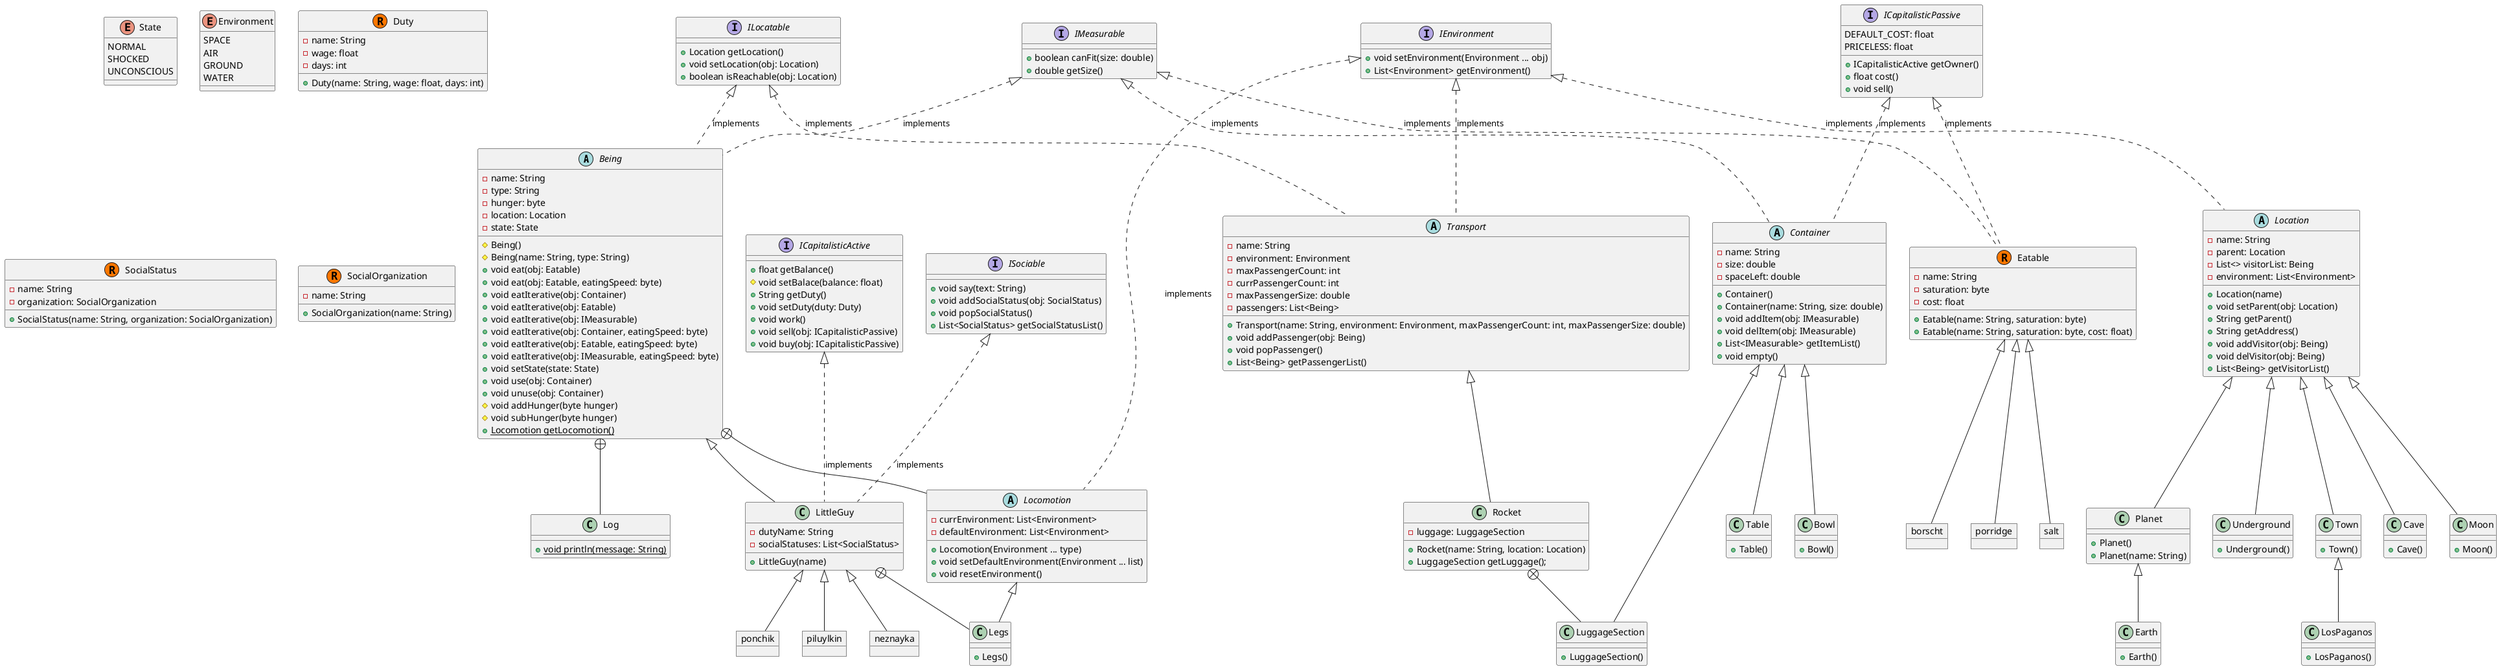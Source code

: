 @startuml name
Being <|-- LittleGuy
ICapitalisticActive <|.. LittleGuy : implements
ISociable <|.. LittleGuy : implements

Being +-- Log
Being +-- Locomotion

object ponchik
object piluylkin
object neznayka

LittleGuy <|-- ponchik
LittleGuy <|-- piluylkin
LittleGuy <|-- neznayka

LittleGuy +-- Legs
Locomotion <|-- Legs

object borscht
object porridge
object salt
Eatable <|-- borscht
Eatable <|-- porridge
Eatable <|-- salt

ICapitalisticPassive <|.. Container : implements
ICapitalisticPassive <|.. Eatable : implements

IMeasurable <|.. Eatable : implements
IMeasurable <|.. Container : implements
IMeasurable <|.. Being : implements

Container <|-- Bowl
Container <|-- Table

Transport <|-- Rocket

Rocket +-- LuggageSection
Container <|-- LuggageSection

ILocatable <|.. Transport : implements
ILocatable <|.. Being : implements

IEnvironment <|.. Transport : implements
IEnvironment <|.. Location : implements
IEnvironment <|.. Locomotion : implements

Location <|-- Moon
Location <|-- Planet
Planet <|-- Earth
Location <|-- Underground
Location <|-- Town
Town <|-- LosPaganos
Location <|-- Cave

static class Log { 
   {static} +void println(message: String)
}

class LittleGuy {
   -dutyName: String
   -socialStatuses: List<SocialStatus>
   +LittleGuy(name)
}

enum State {
   NORMAL
   SHOCKED
   UNCONSCIOUS
}

enum Environment {
   SPACE
   AIR
   GROUND
   WATER
}

interface ICapitalisticPassive {
   DEFAULT_COST: float
   PRICELESS: float
   +ICapitalisticActive getOwner()
   +float cost()
   +void sell()
}

interface ICapitalisticActive {
   +float getBalance()
   #void setBalace(balance: float)
   +String getDuty()
   +void setDuty(duty: Duty)
   +void work()
   +void sell(obj: ICapitalisticPassive)
   +void buy(obj: ICapitalisticPassive)
}

interface ISociable {
   +void say(text: String)
   +void addSocialStatus(obj: SocialStatus)
   +void popSocialStatus()
   +List<SocialStatus> getSocialStatusList()
}

abstract class Being {
   -name: String
   -type: String
   -hunger: byte
   -location: Location
   -state: State
   #Being()
   #Being(name: String, type: String)
   +void eat(obj: Eatable)
   +void eat(obj: Eatable, eatingSpeed: byte)
   +void eatIterative(obj: Container)
   +void eatIterative(obj: Eatable)
   +void eatIterative(obj: IMeasurable)
   +void eatIterative(obj: Container, eatingSpeed: byte)
   +void eatIterative(obj: Eatable, eatingSpeed: byte)
   +void eatIterative(obj: IMeasurable, eatingSpeed: byte)
   +void setState(state: State)
   +void use(obj: Container)
   +void unuse(obj: Container)
   #void addHunger(byte hunger)
   #void subHunger(byte hunger)
   {static} +Locomotion getLocomotion()
   ' to do something
}

abstract class Locomotion {
   -currEnvironment: List<Environment>
   -defaultEnvironment: List<Environment>
   +Locomotion(Environment ... type)
   +void setDefaultEnvironment(Environment ... list)
   +void resetEnvironment()
}

class Eatable << (R,#FF7700) >> {
   -name: String
   -saturation: byte
   -cost: float
   +Eatable(name: String, saturation: byte)
   +Eatable(name: String, saturation: byte, cost: float)
}

class Duty << (R,#FF7700) >> {
   -name: String
   -wage: float
   -days: int
   +Duty(name: String, wage: float, days: int)
}

class SocialStatus << (R,#FF7700) >> {
   -name: String
   -organization: SocialOrganization
   +SocialStatus(name: String, organization: SocialOrganization)
}

class SocialOrganization << (R,#FF7700) >> {
   -name: String
   +SocialOrganization(name: String)
}

abstract class Transport {
   -name: String
   -environment: Environment
   -maxPassengerCount: int
   -currPassengerCount: int
   -maxPassengerSize: double
   -passengers: List<Being>
   +Transport(name: String, environment: Environment, maxPassengerCount: int, maxPassengerSize: double)
   +void addPassenger(obj: Being)
   +void popPassenger()
   +List<Being> getPassengerList()
}

abstract class Container {
   -name: String
   -size: double
   -spaceLeft: double
   +Container()
   +Container(name: String, size: double)
   +void addItem(obj: IMeasurable)
   +void delItem(obj: IMeasurable)
   +List<IMeasurable> getItemList()
   +void empty()
}

class Legs {
   +Legs()
}

class Table {
   +Table()
}

class Bowl {
   +Bowl()
}

class LuggageSection {
   +LuggageSection()
}

class Rocket {
   -luggage: LuggageSection
   +Rocket(name: String, location: Location)
   +LuggageSection getLuggage();
}

class Moon {
   +Moon()
}

class Planet {
   +Planet()
   +Planet(name: String)
}

class Earth {
   +Earth()
}

class Town {
   +Town()
}

class LosPaganos {
   +LosPaganos()
}

class Underground {
   +Underground()
}

class Cave {
   +Cave()
}

abstract class Location {
   -name: String
   -parent: Location
   -List<> visitorList: Being
   -environment: List<Environment>
   +Location(name)
   +void setParent(obj: Location)
   +String getParent()
   +String getAddress()
   +void addVisitor(obj: Being)
   +void delVisitor(obj: Being)
   +List<Being> getVisitorList()
}

interface IMeasurable {
   +boolean canFit(size: double)
   +double getSize()
}

interface ILocatable {
   +Location getLocation()
   +void setLocation(obj: Location)
   +boolean isReachable(obj: Location)
}

interface IEnvironment {
   +void setEnvironment(Environment ... obj)
   +List<Environment> getEnvironment()
}
@enduml

' make size attribute to define whether the item can be keepable in the Container or not